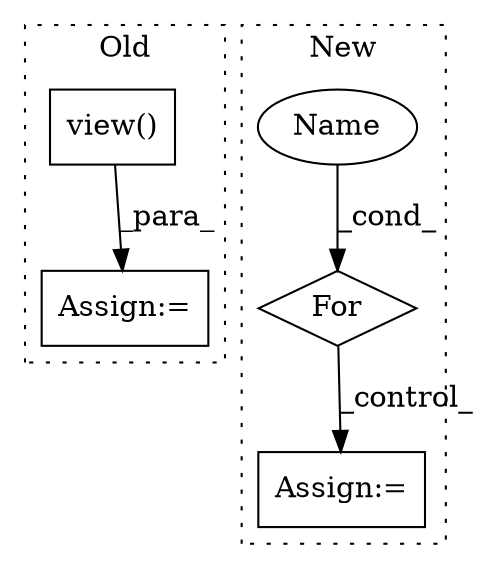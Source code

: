 digraph G {
subgraph cluster0 {
1 [label="view()" a="75" s="980,1020" l="18,1" shape="box"];
3 [label="Assign:=" a="68" s="1222" l="3" shape="box"];
label = "Old";
style="dotted";
}
subgraph cluster1 {
2 [label="For" a="107" s="1865,1945" l="4,5" shape="diamond"];
4 [label="Name" a="87" s="1883" l="6" shape="ellipse"];
5 [label="Assign:=" a="68" s="1987" l="3" shape="box"];
label = "New";
style="dotted";
}
1 -> 3 [label="_para_"];
2 -> 5 [label="_control_"];
4 -> 2 [label="_cond_"];
}